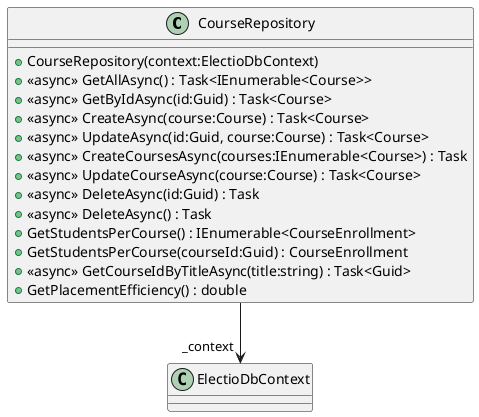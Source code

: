 @startuml
class CourseRepository {
    + CourseRepository(context:ElectioDbContext)
    + <<async>> GetAllAsync() : Task<IEnumerable<Course>>
    + <<async>> GetByIdAsync(id:Guid) : Task<Course>
    + <<async>> CreateAsync(course:Course) : Task<Course>
    + <<async>> UpdateAsync(id:Guid, course:Course) : Task<Course>
    + <<async>> CreateCoursesAsync(courses:IEnumerable<Course>) : Task
    + <<async>> UpdateCourseAsync(course:Course) : Task<Course>
    + <<async>> DeleteAsync(id:Guid) : Task
    + <<async>> DeleteAsync() : Task
    + GetStudentsPerCourse() : IEnumerable<CourseEnrollment>
    + GetStudentsPerCourse(courseId:Guid) : CourseEnrollment
    + <<async>> GetCourseIdByTitleAsync(title:string) : Task<Guid>
    + GetPlacementEfficiency() : double
}
CourseRepository --> "_context" ElectioDbContext
@enduml
